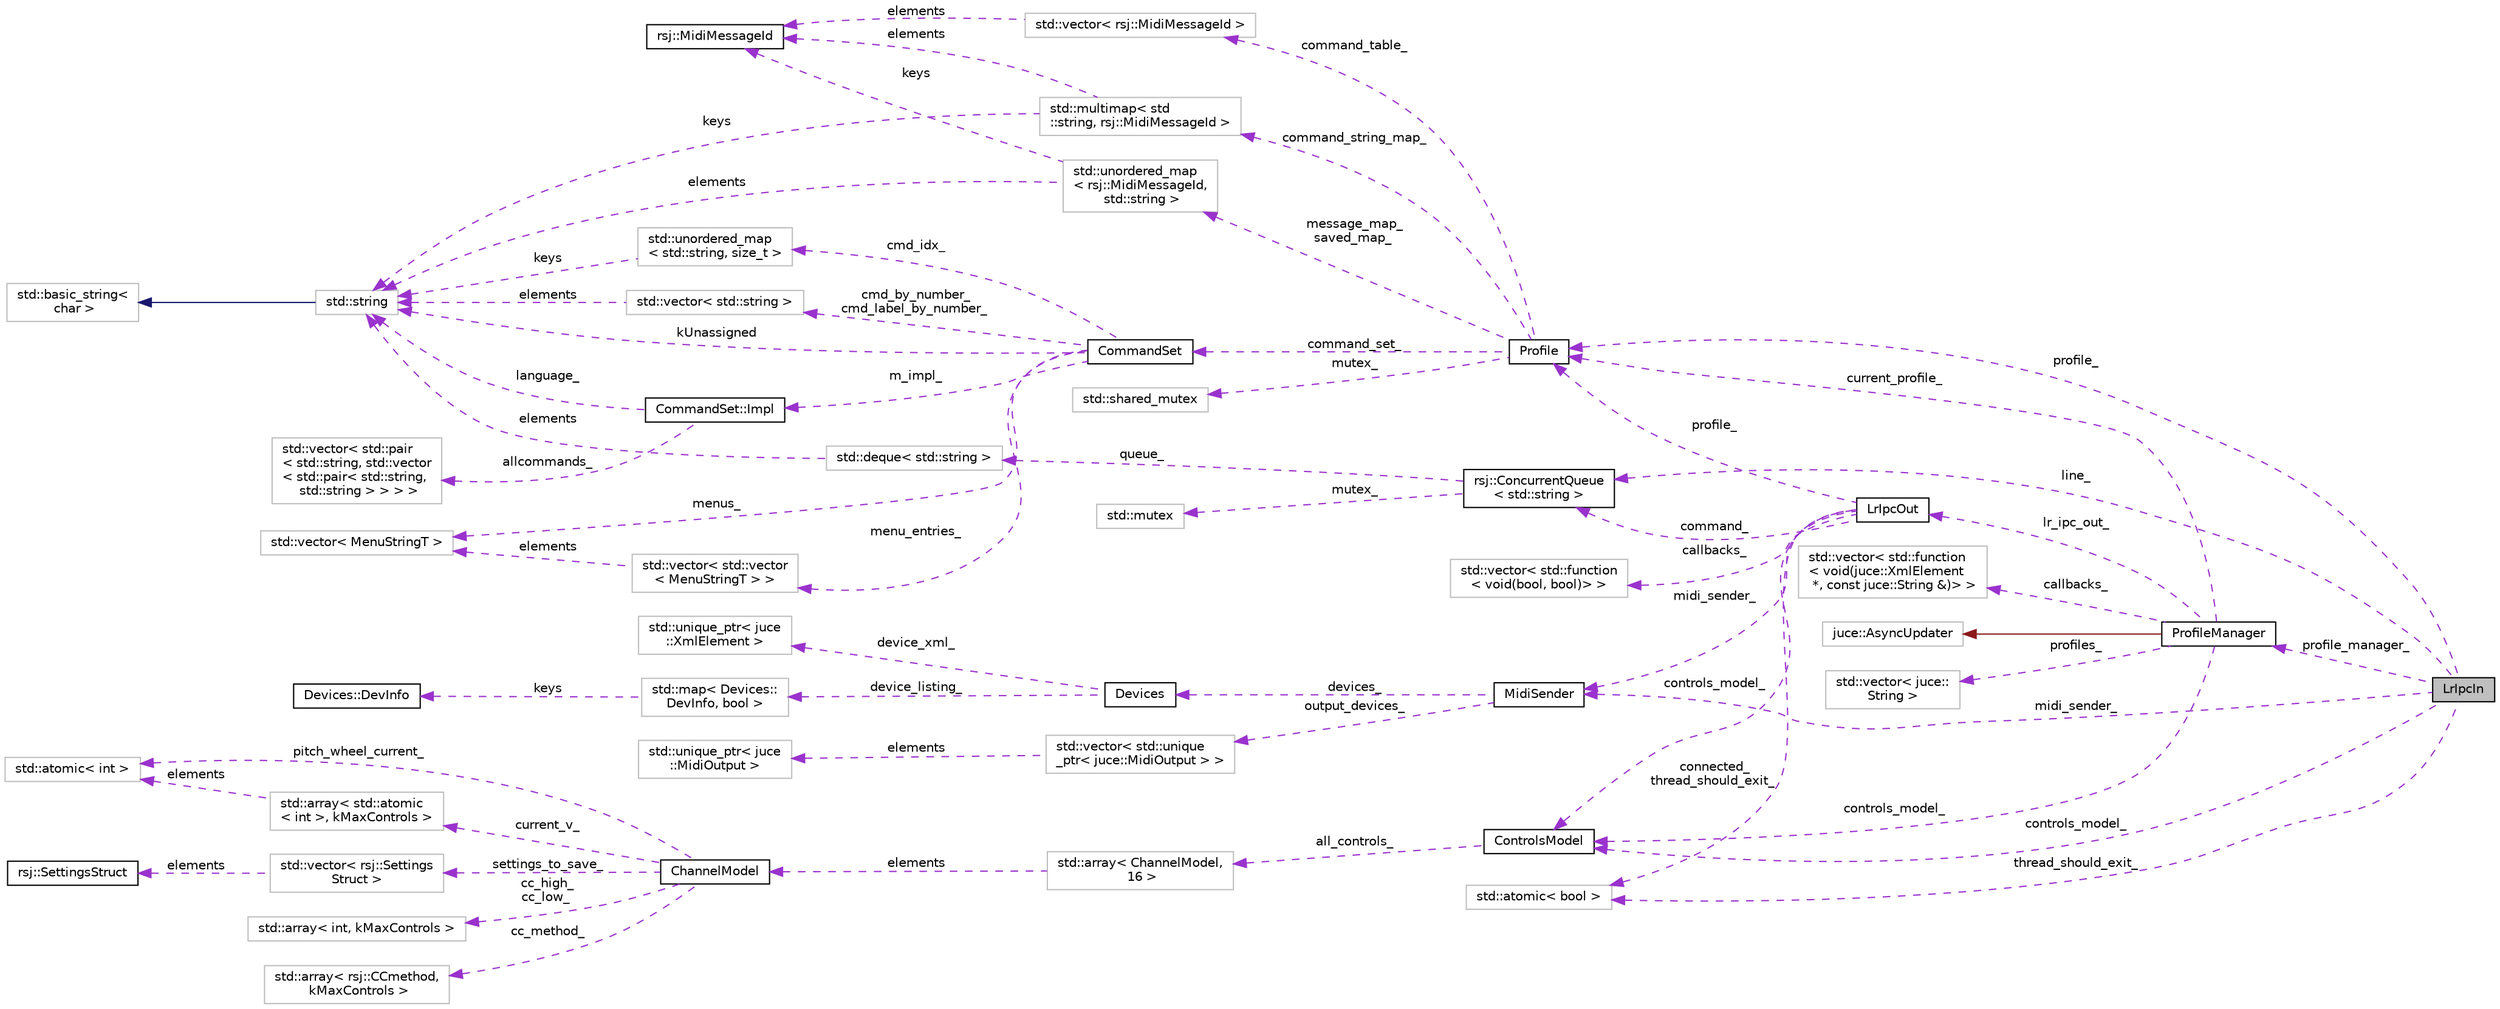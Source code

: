 digraph "LrIpcIn"
{
 // INTERACTIVE_SVG=YES
 // LATEX_PDF_SIZE
  edge [fontname="Helvetica",fontsize="10",labelfontname="Helvetica",labelfontsize="10"];
  node [fontname="Helvetica",fontsize="10",shape=record];
  rankdir="LR";
  Node1 [label="LrIpcIn",height=0.2,width=0.4,color="black", fillcolor="grey75", style="filled", fontcolor="black",tooltip=" "];
  Node2 -> Node1 [dir="back",color="darkorchid3",fontsize="10",style="dashed",label=" line_" ,fontname="Helvetica"];
  Node2 [label="rsj::ConcurrentQueue\l\< std::string \>",height=0.2,width=0.4,color="black", fillcolor="white", style="filled",URL="$classrsj_1_1_concurrent_queue.html",tooltip=" "];
  Node3 -> Node2 [dir="back",color="darkorchid3",fontsize="10",style="dashed",label=" mutex_" ,fontname="Helvetica"];
  Node3 [label="std::mutex",height=0.2,width=0.4,color="grey75", fillcolor="white", style="filled",tooltip="STL class."];
  Node4 -> Node2 [dir="back",color="darkorchid3",fontsize="10",style="dashed",label=" queue_" ,fontname="Helvetica"];
  Node4 [label="std::deque\< std::string \>",height=0.2,width=0.4,color="grey75", fillcolor="white", style="filled",tooltip=" "];
  Node5 -> Node4 [dir="back",color="darkorchid3",fontsize="10",style="dashed",label=" elements" ,fontname="Helvetica"];
  Node5 [label="std::string",height=0.2,width=0.4,color="grey75", fillcolor="white", style="filled",tooltip="STL class."];
  Node6 -> Node5 [dir="back",color="midnightblue",fontsize="10",style="solid",fontname="Helvetica"];
  Node6 [label="std::basic_string\<\l char \>",height=0.2,width=0.4,color="grey75", fillcolor="white", style="filled",tooltip="STL class."];
  Node7 -> Node1 [dir="back",color="darkorchid3",fontsize="10",style="dashed",label=" thread_should_exit_" ,fontname="Helvetica"];
  Node7 [label="std::atomic\< bool \>",height=0.2,width=0.4,color="grey75", fillcolor="white", style="filled",tooltip=" "];
  Node8 -> Node1 [dir="back",color="darkorchid3",fontsize="10",style="dashed",label=" profile_manager_" ,fontname="Helvetica"];
  Node8 [label="ProfileManager",height=0.2,width=0.4,color="black", fillcolor="white", style="filled",URL="$class_profile_manager.html",tooltip=" "];
  Node9 -> Node8 [dir="back",color="firebrick4",fontsize="10",style="solid",fontname="Helvetica"];
  Node9 [label="juce::AsyncUpdater",height=0.2,width=0.4,color="grey75", fillcolor="white", style="filled",tooltip=" "];
  Node10 -> Node8 [dir="back",color="darkorchid3",fontsize="10",style="dashed",label=" profiles_" ,fontname="Helvetica"];
  Node10 [label="std::vector\< juce::\lString \>",height=0.2,width=0.4,color="grey75", fillcolor="white", style="filled",tooltip=" "];
  Node11 -> Node8 [dir="back",color="darkorchid3",fontsize="10",style="dashed",label=" current_profile_" ,fontname="Helvetica"];
  Node11 [label="Profile",height=0.2,width=0.4,color="black", fillcolor="white", style="filled",URL="$class_profile.html",tooltip=" "];
  Node12 -> Node11 [dir="back",color="darkorchid3",fontsize="10",style="dashed",label=" command_set_" ,fontname="Helvetica"];
  Node12 [label="CommandSet",height=0.2,width=0.4,color="black", fillcolor="white", style="filled",URL="$class_command_set.html",tooltip=" "];
  Node13 -> Node12 [dir="back",color="darkorchid3",fontsize="10",style="dashed",label=" menu_entries_" ,fontname="Helvetica"];
  Node13 [label="std::vector\< std::vector\l\< MenuStringT \> \>",height=0.2,width=0.4,color="grey75", fillcolor="white", style="filled",tooltip=" "];
  Node14 -> Node13 [dir="back",color="darkorchid3",fontsize="10",style="dashed",label=" elements" ,fontname="Helvetica"];
  Node14 [label="std::vector\< MenuStringT \>",height=0.2,width=0.4,color="grey75", fillcolor="white", style="filled",tooltip=" "];
  Node15 -> Node12 [dir="back",color="darkorchid3",fontsize="10",style="dashed",label=" cmd_idx_" ,fontname="Helvetica"];
  Node15 [label="std::unordered_map\l\< std::string, size_t \>",height=0.2,width=0.4,color="grey75", fillcolor="white", style="filled",tooltip=" "];
  Node5 -> Node15 [dir="back",color="darkorchid3",fontsize="10",style="dashed",label=" keys" ,fontname="Helvetica"];
  Node16 -> Node12 [dir="back",color="darkorchid3",fontsize="10",style="dashed",label=" m_impl_" ,fontname="Helvetica"];
  Node16 [label="CommandSet::Impl",height=0.2,width=0.4,color="black", fillcolor="white", style="filled",URL="$class_command_set_1_1_impl.html",tooltip=" "];
  Node17 -> Node16 [dir="back",color="darkorchid3",fontsize="10",style="dashed",label=" allcommands_" ,fontname="Helvetica"];
  Node17 [label="std::vector\< std::pair\l\< std::string, std::vector\l\< std::pair\< std::string,\l std::string \> \> \> \>",height=0.2,width=0.4,color="grey75", fillcolor="white", style="filled",tooltip=" "];
  Node5 -> Node16 [dir="back",color="darkorchid3",fontsize="10",style="dashed",label=" language_" ,fontname="Helvetica"];
  Node14 -> Node12 [dir="back",color="darkorchid3",fontsize="10",style="dashed",label=" menus_" ,fontname="Helvetica"];
  Node5 -> Node12 [dir="back",color="darkorchid3",fontsize="10",style="dashed",label=" kUnassigned" ,fontname="Helvetica"];
  Node18 -> Node12 [dir="back",color="darkorchid3",fontsize="10",style="dashed",label=" cmd_by_number_\ncmd_label_by_number_" ,fontname="Helvetica"];
  Node18 [label="std::vector\< std::string \>",height=0.2,width=0.4,color="grey75", fillcolor="white", style="filled",tooltip=" "];
  Node5 -> Node18 [dir="back",color="darkorchid3",fontsize="10",style="dashed",label=" elements" ,fontname="Helvetica"];
  Node19 -> Node11 [dir="back",color="darkorchid3",fontsize="10",style="dashed",label=" mutex_" ,fontname="Helvetica"];
  Node19 [label="std::shared_mutex",height=0.2,width=0.4,color="grey75", fillcolor="white", style="filled",tooltip="STL class."];
  Node20 -> Node11 [dir="back",color="darkorchid3",fontsize="10",style="dashed",label=" command_table_" ,fontname="Helvetica"];
  Node20 [label="std::vector\< rsj::MidiMessageId \>",height=0.2,width=0.4,color="grey75", fillcolor="white", style="filled",tooltip=" "];
  Node21 -> Node20 [dir="back",color="darkorchid3",fontsize="10",style="dashed",label=" elements" ,fontname="Helvetica"];
  Node21 [label="rsj::MidiMessageId",height=0.2,width=0.4,color="black", fillcolor="white", style="filled",URL="$structrsj_1_1_midi_message_id.html",tooltip=" "];
  Node22 -> Node11 [dir="back",color="darkorchid3",fontsize="10",style="dashed",label=" command_string_map_" ,fontname="Helvetica"];
  Node22 [label="std::multimap\< std\l::string, rsj::MidiMessageId \>",height=0.2,width=0.4,color="grey75", fillcolor="white", style="filled",tooltip=" "];
  Node21 -> Node22 [dir="back",color="darkorchid3",fontsize="10",style="dashed",label=" elements" ,fontname="Helvetica"];
  Node5 -> Node22 [dir="back",color="darkorchid3",fontsize="10",style="dashed",label=" keys" ,fontname="Helvetica"];
  Node23 -> Node11 [dir="back",color="darkorchid3",fontsize="10",style="dashed",label=" message_map_\nsaved_map_" ,fontname="Helvetica"];
  Node23 [label="std::unordered_map\l\< rsj::MidiMessageId,\l std::string \>",height=0.2,width=0.4,color="grey75", fillcolor="white", style="filled",tooltip=" "];
  Node21 -> Node23 [dir="back",color="darkorchid3",fontsize="10",style="dashed",label=" keys" ,fontname="Helvetica"];
  Node5 -> Node23 [dir="back",color="darkorchid3",fontsize="10",style="dashed",label=" elements" ,fontname="Helvetica"];
  Node24 -> Node8 [dir="back",color="darkorchid3",fontsize="10",style="dashed",label=" callbacks_" ,fontname="Helvetica"];
  Node24 [label="std::vector\< std::function\l\< void(juce::XmlElement\l *, const juce::String &)\> \>",height=0.2,width=0.4,color="grey75", fillcolor="white", style="filled",tooltip=" "];
  Node25 -> Node8 [dir="back",color="darkorchid3",fontsize="10",style="dashed",label=" controls_model_" ,fontname="Helvetica"];
  Node25 [label="ControlsModel",height=0.2,width=0.4,color="black", fillcolor="white", style="filled",URL="$class_controls_model.html",tooltip=" "];
  Node26 -> Node25 [dir="back",color="darkorchid3",fontsize="10",style="dashed",label=" all_controls_" ,fontname="Helvetica"];
  Node26 [label="std::array\< ChannelModel,\l 16 \>",height=0.2,width=0.4,color="grey75", fillcolor="white", style="filled",tooltip=" "];
  Node27 -> Node26 [dir="back",color="darkorchid3",fontsize="10",style="dashed",label=" elements" ,fontname="Helvetica"];
  Node27 [label="ChannelModel",height=0.2,width=0.4,color="black", fillcolor="white", style="filled",URL="$class_channel_model.html",tooltip=" "];
  Node28 -> Node27 [dir="back",color="darkorchid3",fontsize="10",style="dashed",label=" pitch_wheel_current_" ,fontname="Helvetica"];
  Node28 [label="std::atomic\< int \>",height=0.2,width=0.4,color="grey75", fillcolor="white", style="filled",tooltip=" "];
  Node29 -> Node27 [dir="back",color="darkorchid3",fontsize="10",style="dashed",label=" settings_to_save_" ,fontname="Helvetica"];
  Node29 [label="std::vector\< rsj::Settings\lStruct \>",height=0.2,width=0.4,color="grey75", fillcolor="white", style="filled",tooltip=" "];
  Node30 -> Node29 [dir="back",color="darkorchid3",fontsize="10",style="dashed",label=" elements" ,fontname="Helvetica"];
  Node30 [label="rsj::SettingsStruct",height=0.2,width=0.4,color="black", fillcolor="white", style="filled",URL="$structrsj_1_1_settings_struct.html",tooltip=" "];
  Node31 -> Node27 [dir="back",color="darkorchid3",fontsize="10",style="dashed",label=" current_v_" ,fontname="Helvetica"];
  Node31 [label="std::array\< std::atomic\l\< int \>, kMaxControls \>",height=0.2,width=0.4,color="grey75", fillcolor="white", style="filled",tooltip=" "];
  Node28 -> Node31 [dir="back",color="darkorchid3",fontsize="10",style="dashed",label=" elements" ,fontname="Helvetica"];
  Node32 -> Node27 [dir="back",color="darkorchid3",fontsize="10",style="dashed",label=" cc_high_\ncc_low_" ,fontname="Helvetica"];
  Node32 [label="std::array\< int, kMaxControls \>",height=0.2,width=0.4,color="grey75", fillcolor="white", style="filled",tooltip=" "];
  Node33 -> Node27 [dir="back",color="darkorchid3",fontsize="10",style="dashed",label=" cc_method_" ,fontname="Helvetica"];
  Node33 [label="std::array\< rsj::CCmethod,\l kMaxControls \>",height=0.2,width=0.4,color="grey75", fillcolor="white", style="filled",tooltip=" "];
  Node34 -> Node8 [dir="back",color="darkorchid3",fontsize="10",style="dashed",label=" lr_ipc_out_" ,fontname="Helvetica"];
  Node34 [label="LrIpcOut",height=0.2,width=0.4,color="black", fillcolor="white", style="filled",URL="$class_lr_ipc_out.html",tooltip=" "];
  Node2 -> Node34 [dir="back",color="darkorchid3",fontsize="10",style="dashed",label=" command_" ,fontname="Helvetica"];
  Node7 -> Node34 [dir="back",color="darkorchid3",fontsize="10",style="dashed",label=" connected_\nthread_should_exit_" ,fontname="Helvetica"];
  Node11 -> Node34 [dir="back",color="darkorchid3",fontsize="10",style="dashed",label=" profile_" ,fontname="Helvetica"];
  Node25 -> Node34 [dir="back",color="darkorchid3",fontsize="10",style="dashed",label=" controls_model_" ,fontname="Helvetica"];
  Node35 -> Node34 [dir="back",color="darkorchid3",fontsize="10",style="dashed",label=" callbacks_" ,fontname="Helvetica"];
  Node35 [label="std::vector\< std::function\l\< void(bool, bool)\> \>",height=0.2,width=0.4,color="grey75", fillcolor="white", style="filled",tooltip=" "];
  Node36 -> Node34 [dir="back",color="darkorchid3",fontsize="10",style="dashed",label=" midi_sender_" ,fontname="Helvetica"];
  Node36 [label="MidiSender",height=0.2,width=0.4,color="black", fillcolor="white", style="filled",URL="$class_midi_sender.html",tooltip=" "];
  Node37 -> Node36 [dir="back",color="darkorchid3",fontsize="10",style="dashed",label=" output_devices_" ,fontname="Helvetica"];
  Node37 [label="std::vector\< std::unique\l_ptr\< juce::MidiOutput \> \>",height=0.2,width=0.4,color="grey75", fillcolor="white", style="filled",tooltip=" "];
  Node38 -> Node37 [dir="back",color="darkorchid3",fontsize="10",style="dashed",label=" elements" ,fontname="Helvetica"];
  Node38 [label="std::unique_ptr\< juce\l::MidiOutput \>",height=0.2,width=0.4,color="grey75", fillcolor="white", style="filled",tooltip=" "];
  Node39 -> Node36 [dir="back",color="darkorchid3",fontsize="10",style="dashed",label=" devices_" ,fontname="Helvetica"];
  Node39 [label="Devices",height=0.2,width=0.4,color="black", fillcolor="white", style="filled",URL="$class_devices.html",tooltip=" "];
  Node40 -> Node39 [dir="back",color="darkorchid3",fontsize="10",style="dashed",label=" device_xml_" ,fontname="Helvetica"];
  Node40 [label="std::unique_ptr\< juce\l::XmlElement \>",height=0.2,width=0.4,color="grey75", fillcolor="white", style="filled",tooltip=" "];
  Node41 -> Node39 [dir="back",color="darkorchid3",fontsize="10",style="dashed",label=" device_listing_" ,fontname="Helvetica"];
  Node41 [label="std::map\< Devices::\lDevInfo, bool \>",height=0.2,width=0.4,color="grey75", fillcolor="white", style="filled",tooltip=" "];
  Node42 -> Node41 [dir="back",color="darkorchid3",fontsize="10",style="dashed",label=" keys" ,fontname="Helvetica"];
  Node42 [label="Devices::DevInfo",height=0.2,width=0.4,color="black", fillcolor="white", style="filled",URL="$struct_devices_1_1_dev_info.html",tooltip=" "];
  Node11 -> Node1 [dir="back",color="darkorchid3",fontsize="10",style="dashed",label=" profile_" ,fontname="Helvetica"];
  Node25 -> Node1 [dir="back",color="darkorchid3",fontsize="10",style="dashed",label=" controls_model_" ,fontname="Helvetica"];
  Node36 -> Node1 [dir="back",color="darkorchid3",fontsize="10",style="dashed",label=" midi_sender_" ,fontname="Helvetica"];
}
